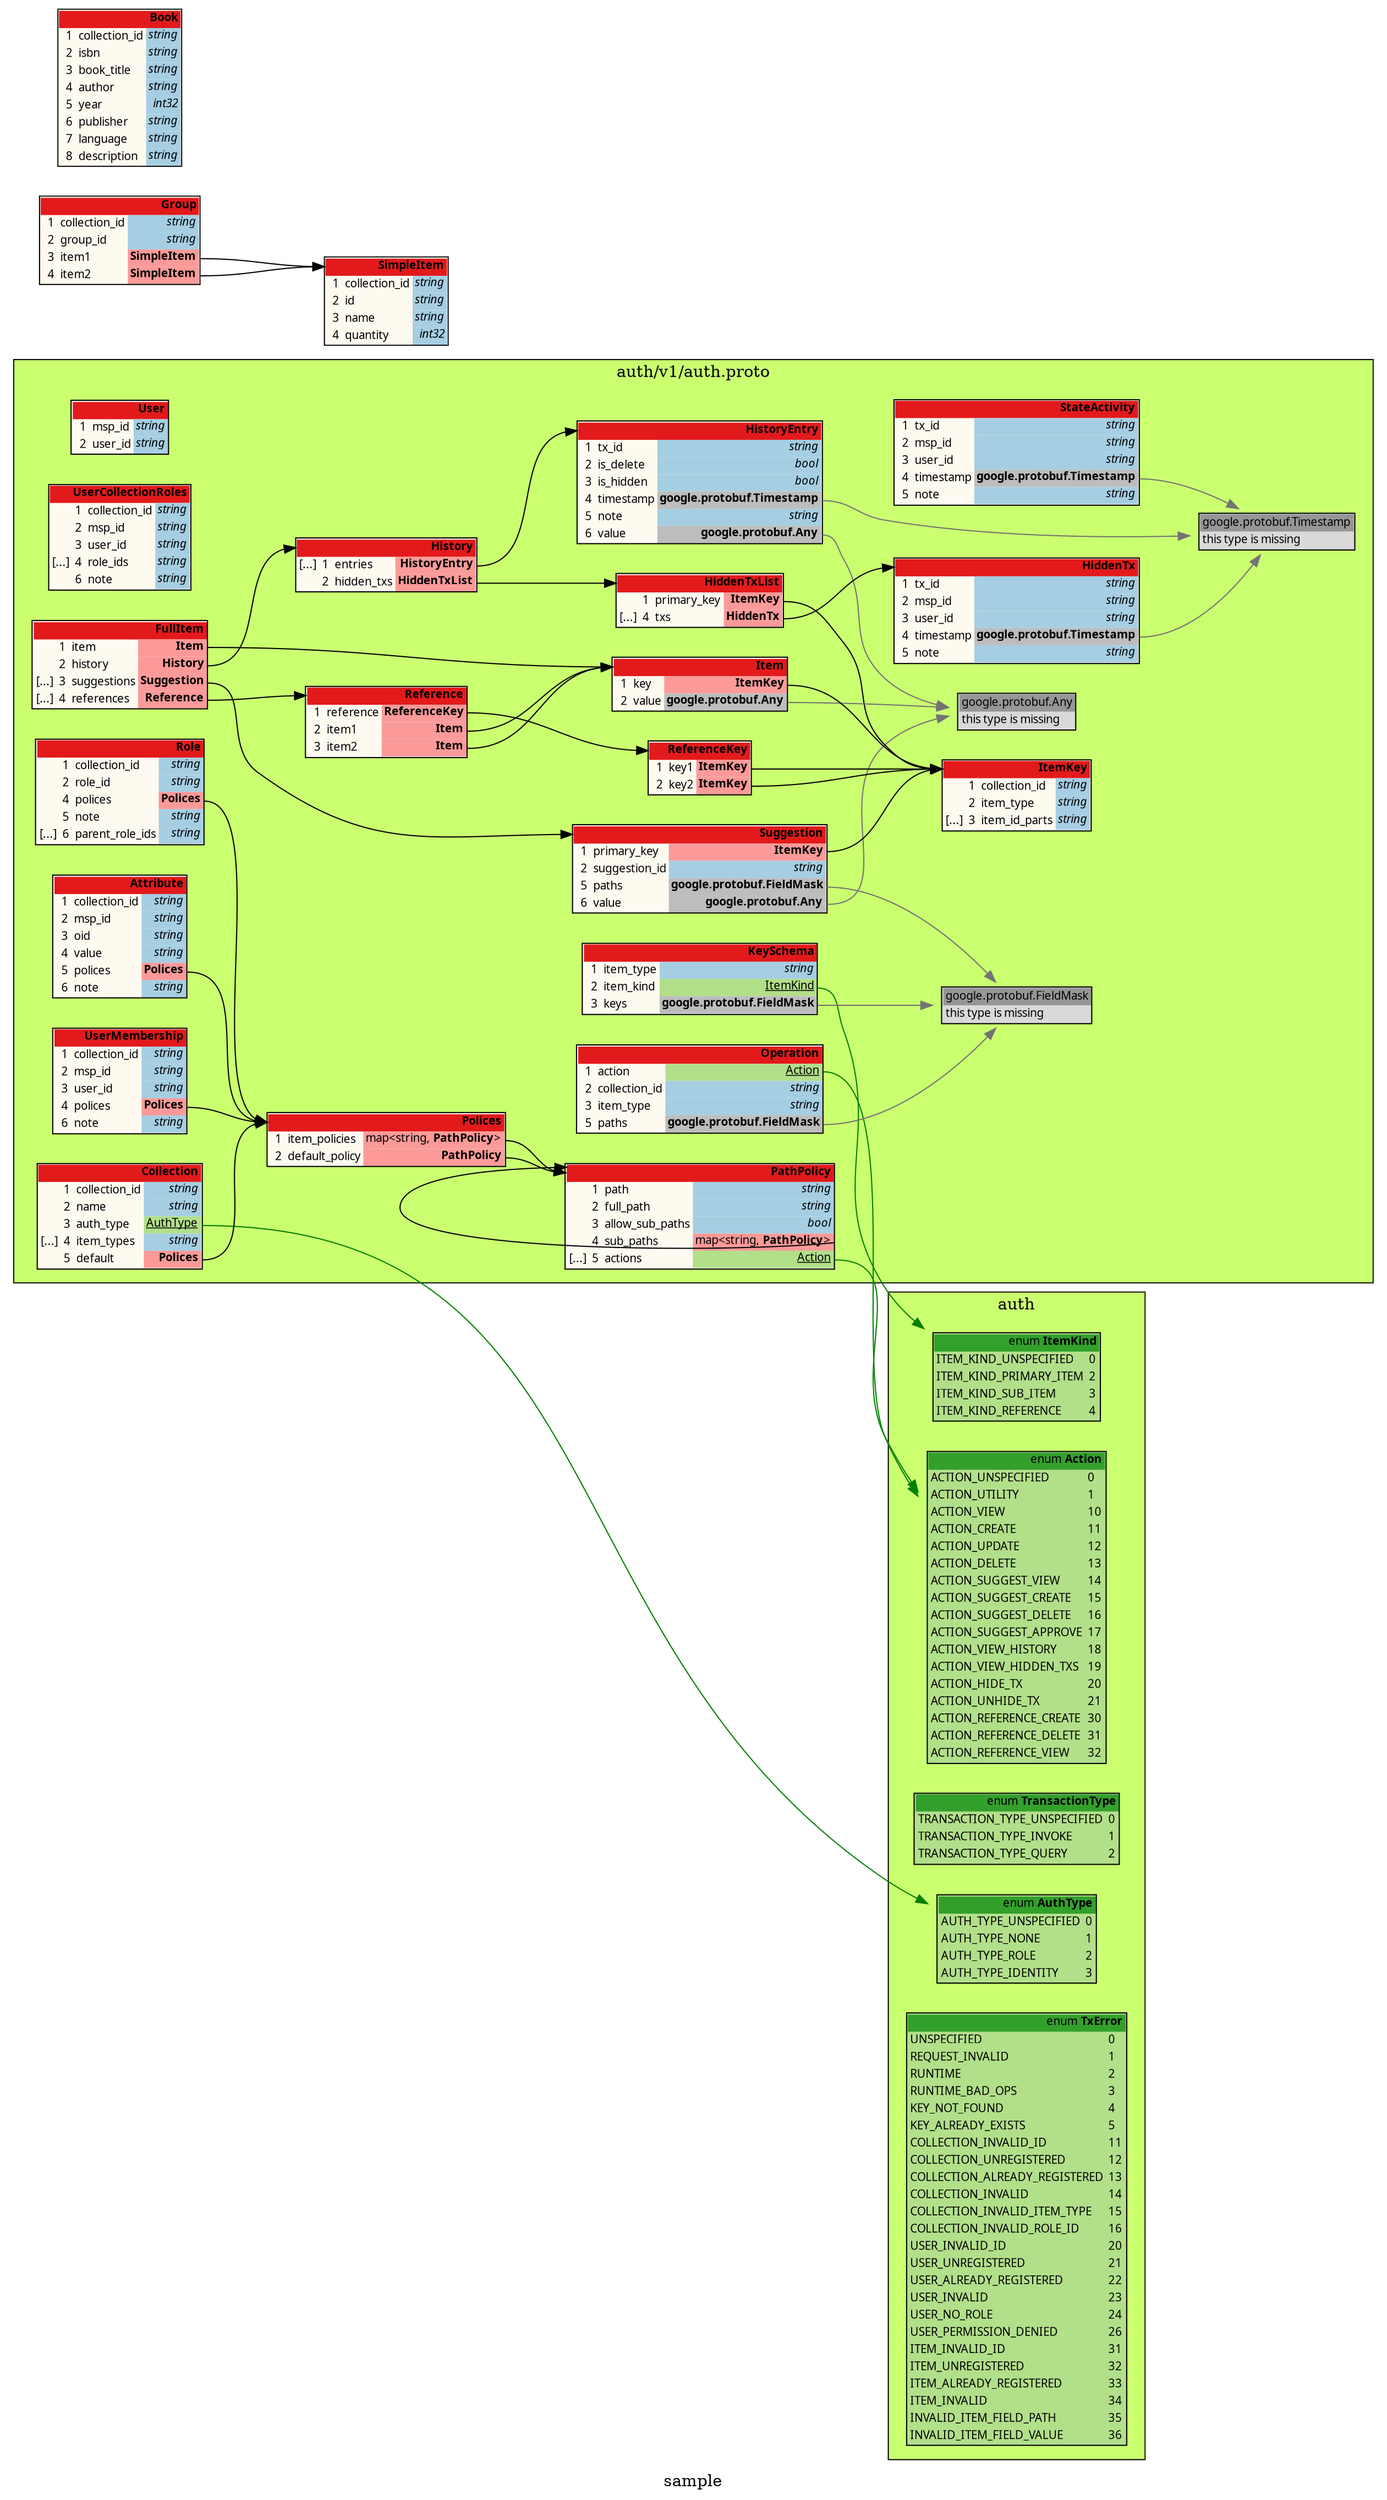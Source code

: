 /*
	do not edit:
	auto-generated by github.com/seamia/protodot
*/
digraph protodot {

	/* package:   sample */
	/* source:    .\proto\sample\v0\items.proto */
	/* selection:  */

	rankdir=LR;
	label="sample";
	tooltip="sample";
	bgcolor="transparent"

	node [
		shape=plaintext
		fontsize=10
		fontname="Ubuntu"
	];


	/* ------ nodes ------ */
	subgraph cluster_66a36e77fd00 {
		label = "auth"
		tooltip = "auth"
		style = filled;
		fillcolor = "#caff70";

		Node_Ja_101	[shape=plaintext tooltip="AuthType" label=<<TABLE BORDER="1" CELLBORDER="0" CELLSPACING="0" BGCOLOR="#b2df8a"><TR><TD COLSPAN="2" PORT="header" BGCOLOR="#33a02c" ALIGN="right">enum <b>AuthType</b></TD></TR><TR><TD BGCOLOR="#b2df8a" ALIGN="left">AUTH_TYPE_UNSPECIFIED</TD><TD BGCOLOR="#b2df8a" ALIGN="left">0</TD></TR><TR><TD BGCOLOR="#b2df8a" ALIGN="left">AUTH_TYPE_NONE</TD><TD BGCOLOR="#b2df8a" ALIGN="left">1</TD></TR><TR><TD BGCOLOR="#b2df8a" ALIGN="left">AUTH_TYPE_ROLE</TD><TD BGCOLOR="#b2df8a" ALIGN="left">2</TD></TR><TR><TD BGCOLOR="#b2df8a" ALIGN="left">AUTH_TYPE_IDENTITY</TD><TD BGCOLOR="#b2df8a" ALIGN="left">3</TD></TR></TABLE>>];
		Node_Ja_102	[shape=plaintext tooltip="ItemKind" label=<<TABLE BORDER="1" CELLBORDER="0" CELLSPACING="0" BGCOLOR="#b2df8a"><TR><TD COLSPAN="2" PORT="header" BGCOLOR="#33a02c" ALIGN="right">enum <b>ItemKind</b></TD></TR><TR><TD BGCOLOR="#b2df8a" ALIGN="left">ITEM_KIND_UNSPECIFIED</TD><TD BGCOLOR="#b2df8a" ALIGN="left">0</TD></TR><TR><TD BGCOLOR="#b2df8a" ALIGN="left">ITEM_KIND_PRIMARY_ITEM</TD><TD BGCOLOR="#b2df8a" ALIGN="left">2</TD></TR><TR><TD BGCOLOR="#b2df8a" ALIGN="left">ITEM_KIND_SUB_ITEM</TD><TD BGCOLOR="#b2df8a" ALIGN="left">3</TD></TR><TR><TD BGCOLOR="#b2df8a" ALIGN="left">ITEM_KIND_REFERENCE</TD><TD BGCOLOR="#b2df8a" ALIGN="left">4</TD></TR></TABLE>>];
		Node_Ja_100	[shape=plaintext tooltip="TransactionType" label=<<TABLE BORDER="1" CELLBORDER="0" CELLSPACING="0" BGCOLOR="#b2df8a"><TR><TD COLSPAN="2" PORT="header" BGCOLOR="#33a02c" ALIGN="right">enum <b>TransactionType</b></TD></TR><TR><TD BGCOLOR="#b2df8a" ALIGN="left">TRANSACTION_TYPE_UNSPECIFIED</TD><TD BGCOLOR="#b2df8a" ALIGN="left">0</TD></TR><TR><TD BGCOLOR="#b2df8a" ALIGN="left">TRANSACTION_TYPE_INVOKE</TD><TD BGCOLOR="#b2df8a" ALIGN="left">1</TD></TR><TR><TD BGCOLOR="#b2df8a" ALIGN="left">TRANSACTION_TYPE_QUERY</TD><TD BGCOLOR="#b2df8a" ALIGN="left">2</TD></TR></TABLE>>];
		Node_Ja_103	[shape=plaintext tooltip="Action" label=<<TABLE BORDER="1" CELLBORDER="0" CELLSPACING="0" BGCOLOR="#b2df8a"><TR><TD COLSPAN="2" PORT="header" BGCOLOR="#33a02c" ALIGN="right">enum <b>Action</b></TD></TR><TR><TD BGCOLOR="#b2df8a" ALIGN="left">ACTION_UNSPECIFIED</TD><TD BGCOLOR="#b2df8a" ALIGN="left">0</TD></TR><TR><TD BGCOLOR="#b2df8a" ALIGN="left">ACTION_UTILITY</TD><TD BGCOLOR="#b2df8a" ALIGN="left">1</TD></TR><TR><TD BGCOLOR="#b2df8a" ALIGN="left">ACTION_VIEW</TD><TD BGCOLOR="#b2df8a" ALIGN="left">10</TD></TR><TR><TD BGCOLOR="#b2df8a" ALIGN="left">ACTION_CREATE</TD><TD BGCOLOR="#b2df8a" ALIGN="left">11</TD></TR><TR><TD BGCOLOR="#b2df8a" ALIGN="left">ACTION_UPDATE</TD><TD BGCOLOR="#b2df8a" ALIGN="left">12</TD></TR><TR><TD BGCOLOR="#b2df8a" ALIGN="left">ACTION_DELETE</TD><TD BGCOLOR="#b2df8a" ALIGN="left">13</TD></TR><TR><TD BGCOLOR="#b2df8a" ALIGN="left">ACTION_SUGGEST_VIEW</TD><TD BGCOLOR="#b2df8a" ALIGN="left">14</TD></TR><TR><TD BGCOLOR="#b2df8a" ALIGN="left">ACTION_SUGGEST_CREATE</TD><TD BGCOLOR="#b2df8a" ALIGN="left">15</TD></TR><TR><TD BGCOLOR="#b2df8a" ALIGN="left">ACTION_SUGGEST_DELETE</TD><TD BGCOLOR="#b2df8a" ALIGN="left">16</TD></TR><TR><TD BGCOLOR="#b2df8a" ALIGN="left">ACTION_SUGGEST_APPROVE</TD><TD BGCOLOR="#b2df8a" ALIGN="left">17</TD></TR><TR><TD BGCOLOR="#b2df8a" ALIGN="left">ACTION_VIEW_HISTORY</TD><TD BGCOLOR="#b2df8a" ALIGN="left">18</TD></TR><TR><TD BGCOLOR="#b2df8a" ALIGN="left">ACTION_VIEW_HIDDEN_TXS</TD><TD BGCOLOR="#b2df8a" ALIGN="left">19</TD></TR><TR><TD BGCOLOR="#b2df8a" ALIGN="left">ACTION_HIDE_TX</TD><TD BGCOLOR="#b2df8a" ALIGN="left">20</TD></TR><TR><TD BGCOLOR="#b2df8a" ALIGN="left">ACTION_UNHIDE_TX</TD><TD BGCOLOR="#b2df8a" ALIGN="left">21</TD></TR><TR><TD BGCOLOR="#b2df8a" ALIGN="left">ACTION_REFERENCE_CREATE</TD><TD BGCOLOR="#b2df8a" ALIGN="left">30</TD></TR><TR><TD BGCOLOR="#b2df8a" ALIGN="left">ACTION_REFERENCE_DELETE</TD><TD BGCOLOR="#b2df8a" ALIGN="left">31</TD></TR><TR><TD BGCOLOR="#b2df8a" ALIGN="left">ACTION_REFERENCE_VIEW</TD><TD BGCOLOR="#b2df8a" ALIGN="left">32</TD></TR></TABLE>>];
		Node_Ja_104	[shape=plaintext tooltip="TxError" label=<<TABLE BORDER="1" CELLBORDER="0" CELLSPACING="0" BGCOLOR="#b2df8a"><TR><TD COLSPAN="2" PORT="header" BGCOLOR="#33a02c" ALIGN="right">enum <b>TxError</b></TD></TR><TR><TD BGCOLOR="#b2df8a" ALIGN="left">UNSPECIFIED</TD><TD BGCOLOR="#b2df8a" ALIGN="left">0</TD></TR><TR><TD BGCOLOR="#b2df8a" ALIGN="left">REQUEST_INVALID</TD><TD BGCOLOR="#b2df8a" ALIGN="left">1</TD></TR><TR><TD BGCOLOR="#b2df8a" ALIGN="left">RUNTIME</TD><TD BGCOLOR="#b2df8a" ALIGN="left">2</TD></TR><TR><TD BGCOLOR="#b2df8a" ALIGN="left">RUNTIME_BAD_OPS</TD><TD BGCOLOR="#b2df8a" ALIGN="left">3</TD></TR><TR><TD BGCOLOR="#b2df8a" ALIGN="left">KEY_NOT_FOUND</TD><TD BGCOLOR="#b2df8a" ALIGN="left">4</TD></TR><TR><TD BGCOLOR="#b2df8a" ALIGN="left">KEY_ALREADY_EXISTS</TD><TD BGCOLOR="#b2df8a" ALIGN="left">5</TD></TR><TR><TD BGCOLOR="#b2df8a" ALIGN="left">COLLECTION_INVALID_ID</TD><TD BGCOLOR="#b2df8a" ALIGN="left">11</TD></TR><TR><TD BGCOLOR="#b2df8a" ALIGN="left">COLLECTION_UNREGISTERED</TD><TD BGCOLOR="#b2df8a" ALIGN="left">12</TD></TR><TR><TD BGCOLOR="#b2df8a" ALIGN="left">COLLECTION_ALREADY_REGISTERED</TD><TD BGCOLOR="#b2df8a" ALIGN="left">13</TD></TR><TR><TD BGCOLOR="#b2df8a" ALIGN="left">COLLECTION_INVALID</TD><TD BGCOLOR="#b2df8a" ALIGN="left">14</TD></TR><TR><TD BGCOLOR="#b2df8a" ALIGN="left">COLLECTION_INVALID_ITEM_TYPE</TD><TD BGCOLOR="#b2df8a" ALIGN="left">15</TD></TR><TR><TD BGCOLOR="#b2df8a" ALIGN="left">COLLECTION_INVALID_ROLE_ID</TD><TD BGCOLOR="#b2df8a" ALIGN="left">16</TD></TR><TR><TD BGCOLOR="#b2df8a" ALIGN="left">USER_INVALID_ID</TD><TD BGCOLOR="#b2df8a" ALIGN="left">20</TD></TR><TR><TD BGCOLOR="#b2df8a" ALIGN="left">USER_UNREGISTERED</TD><TD BGCOLOR="#b2df8a" ALIGN="left">21</TD></TR><TR><TD BGCOLOR="#b2df8a" ALIGN="left">USER_ALREADY_REGISTERED</TD><TD BGCOLOR="#b2df8a" ALIGN="left">22</TD></TR><TR><TD BGCOLOR="#b2df8a" ALIGN="left">USER_INVALID</TD><TD BGCOLOR="#b2df8a" ALIGN="left">23</TD></TR><TR><TD BGCOLOR="#b2df8a" ALIGN="left">USER_NO_ROLE</TD><TD BGCOLOR="#b2df8a" ALIGN="left">24</TD></TR><TR><TD BGCOLOR="#b2df8a" ALIGN="left">USER_PERMISSION_DENIED</TD><TD BGCOLOR="#b2df8a" ALIGN="left">26</TD></TR><TR><TD BGCOLOR="#b2df8a" ALIGN="left">ITEM_INVALID_ID</TD><TD BGCOLOR="#b2df8a" ALIGN="left">31</TD></TR><TR><TD BGCOLOR="#b2df8a" ALIGN="left">ITEM_UNREGISTERED</TD><TD BGCOLOR="#b2df8a" ALIGN="left">32</TD></TR><TR><TD BGCOLOR="#b2df8a" ALIGN="left">ITEM_ALREADY_REGISTERED</TD><TD BGCOLOR="#b2df8a" ALIGN="left">33</TD></TR><TR><TD BGCOLOR="#b2df8a" ALIGN="left">ITEM_INVALID</TD><TD BGCOLOR="#b2df8a" ALIGN="left">34</TD></TR><TR><TD BGCOLOR="#b2df8a" ALIGN="left">INVALID_ITEM_FIELD_PATH</TD><TD BGCOLOR="#b2df8a" ALIGN="left">35</TD></TR><TR><TD BGCOLOR="#b2df8a" ALIGN="left">INVALID_ITEM_FIELD_VALUE</TD><TD BGCOLOR="#b2df8a" ALIGN="left">36</TD></TR></TABLE>>];
	}

	subgraph cluster_029f8b1f7151 {
		label = "auth/v1/auth.proto"
		tooltip = "auth/v1/auth.proto"
		style = filled;
		fillcolor = "#caff70";

		Node_Ja_106	[shape=plaintext tooltip="auth.KeySchema" label=<<TABLE BORDER="1" CELLBORDER="0" CELLSPACING="0" BGCOLOR="#fffaf0"><TR><TD COLSPAN="4" PORT="header" BGCOLOR="#e31a1c" ALIGN="right"><b>KeySchema</b></TD></TR><TR><TD ALIGN="right"></TD><TD ALIGN="right">1</TD><TD ALIGN="left">item_type</TD><TD BGCOLOR="#a6cee3" PORT="poitem_type" ALIGN="right" TITLE="string"><i>string</i></TD></TR><TR><TD ALIGN="right"></TD><TD ALIGN="right">2</TD><TD ALIGN="left">item_kind</TD><TD BGCOLOR="#b2df8a" PORT="poitem_kind" ALIGN="right"><u>ItemKind</u></TD></TR><TR><TD ALIGN="right"></TD><TD ALIGN="right">3</TD><TD ALIGN="left">keys</TD><TD BGCOLOR="#bdbdbd" PORT="pokeys" ALIGN="right"><b>google.protobuf.FieldMask</b></TD></TR></TABLE>>];
		Node_Ja_107	[shape=plaintext tooltip="auth.StateActivity" label=<<TABLE BORDER="1" CELLBORDER="0" CELLSPACING="0" BGCOLOR="#fffaf0"><TR><TD COLSPAN="4" PORT="header" BGCOLOR="#e31a1c" ALIGN="right"><b>StateActivity</b></TD></TR><TR><TD ALIGN="right"></TD><TD ALIGN="right">1</TD><TD ALIGN="left">tx_id</TD><TD BGCOLOR="#a6cee3" PORT="potx_id" ALIGN="right" TITLE="string"><i>string</i></TD></TR><TR><TD ALIGN="right"></TD><TD ALIGN="right">2</TD><TD ALIGN="left">msp_id</TD><TD BGCOLOR="#a6cee3" PORT="pomsp_id" ALIGN="right" TITLE="string"><i>string</i></TD></TR><TR><TD ALIGN="right"></TD><TD ALIGN="right">3</TD><TD ALIGN="left">user_id</TD><TD BGCOLOR="#a6cee3" PORT="pouser_id" ALIGN="right" TITLE="string"><i>string</i></TD></TR><TR><TD ALIGN="right"></TD><TD ALIGN="right">4</TD><TD ALIGN="left">timestamp</TD><TD BGCOLOR="#bdbdbd" PORT="potimestamp" ALIGN="right"><b>google.protobuf.Timestamp</b></TD></TR><TR><TD ALIGN="right"></TD><TD ALIGN="right">5</TD><TD ALIGN="left">note</TD><TD BGCOLOR="#a6cee3" PORT="ponote" ALIGN="right" TITLE="string"><i>string</i></TD></TR></TABLE>>];
		Node_Ja_115	[shape=plaintext tooltip="auth.HistoryEntry" label=<<TABLE BORDER="1" CELLBORDER="0" CELLSPACING="0" BGCOLOR="#fffaf0"><TR><TD COLSPAN="4" PORT="header" BGCOLOR="#e31a1c" ALIGN="right"><b>HistoryEntry</b></TD></TR><TR><TD ALIGN="right"></TD><TD ALIGN="right">1</TD><TD ALIGN="left">tx_id</TD><TD BGCOLOR="#a6cee3" PORT="potx_id" ALIGN="right" TITLE="string"><i>string</i></TD></TR><TR><TD ALIGN="right"></TD><TD ALIGN="right">2</TD><TD ALIGN="left">is_delete</TD><TD BGCOLOR="#a6cee3" PORT="pois_delete" ALIGN="right" TITLE="bool"><i>bool</i></TD></TR><TR><TD ALIGN="right"></TD><TD ALIGN="right">3</TD><TD ALIGN="left">is_hidden</TD><TD BGCOLOR="#a6cee3" PORT="pois_hidden" ALIGN="right" TITLE="bool"><i>bool</i></TD></TR><TR><TD ALIGN="right"></TD><TD ALIGN="right">4</TD><TD ALIGN="left">timestamp</TD><TD BGCOLOR="#bdbdbd" PORT="potimestamp" ALIGN="right"><b>google.protobuf.Timestamp</b></TD></TR><TR><TD ALIGN="right"></TD><TD ALIGN="right">5</TD><TD ALIGN="left">note</TD><TD BGCOLOR="#a6cee3" PORT="ponote" ALIGN="right" TITLE="string"><i>string</i></TD></TR><TR><TD ALIGN="right"></TD><TD ALIGN="right">6</TD><TD ALIGN="left">value</TD><TD BGCOLOR="#bdbdbd" PORT="povalue" ALIGN="right"><b>google.protobuf.Any</b></TD></TR></TABLE>>];
		Node_Ja_117	[shape=plaintext tooltip="auth.Suggestion" label=<<TABLE BORDER="1" CELLBORDER="0" CELLSPACING="0" BGCOLOR="#fffaf0"><TR><TD COLSPAN="4" PORT="header" BGCOLOR="#e31a1c" ALIGN="right"><b>Suggestion</b></TD></TR><TR><TD ALIGN="right"></TD><TD ALIGN="right">1</TD><TD ALIGN="left">primary_key</TD><TD BGCOLOR="#fb9a99" PORT="poprimary_key" ALIGN="right"><b>ItemKey</b></TD></TR><TR><TD ALIGN="right"></TD><TD ALIGN="right">2</TD><TD ALIGN="left">suggestion_id</TD><TD BGCOLOR="#a6cee3" PORT="posuggestion_id" ALIGN="right" TITLE="string"><i>string</i></TD></TR><TR><TD ALIGN="right"></TD><TD ALIGN="right">5</TD><TD ALIGN="left">paths</TD><TD BGCOLOR="#bdbdbd" PORT="popaths" ALIGN="right"><b>google.protobuf.FieldMask</b></TD></TR><TR><TD ALIGN="right"></TD><TD ALIGN="right">6</TD><TD ALIGN="left">value</TD><TD BGCOLOR="#bdbdbd" PORT="povalue" ALIGN="right"><b>google.protobuf.Any</b></TD></TR></TABLE>>];
		Node_Ja_128	[shape=plaintext tooltip="google.protobuf.Any" label=<<TABLE BORDER="1" CELLBORDER="0" CELLSPACING="0" BGCOLOR="#d9d9d9"><TR><TD PORT="header" BGCOLOR="#969696" ALIGN="right">google.protobuf.Any</TD></TR><TR><TD BGCOLOR="#d9d9d9" ALIGN="left">this type is missing</TD></TR></TABLE>>];

		Node_Ja_105	[shape=plaintext tooltip="auth.User" label=<<TABLE BORDER="1" CELLBORDER="0" CELLSPACING="0" BGCOLOR="#fffaf0"><TR><TD COLSPAN="4" PORT="header" BGCOLOR="#e31a1c" ALIGN="right"><b>User</b></TD></TR><TR><TD ALIGN="right"></TD><TD ALIGN="right">1</TD><TD ALIGN="left">msp_id</TD><TD BGCOLOR="#a6cee3" PORT="pomsp_id" ALIGN="right" TITLE="string"><i>string</i></TD></TR><TR><TD ALIGN="right"></TD><TD ALIGN="right">2</TD><TD ALIGN="left">user_id</TD><TD BGCOLOR="#a6cee3" PORT="pouser_id" ALIGN="right" TITLE="string"><i>string</i></TD></TR></TABLE>>];
		Node_Ja_108	[shape=plaintext tooltip="auth.Operation" label=<<TABLE BORDER="1" CELLBORDER="0" CELLSPACING="0" BGCOLOR="#fffaf0"><TR><TD COLSPAN="4" PORT="header" BGCOLOR="#e31a1c" ALIGN="right"><b>Operation</b></TD></TR><TR><TD ALIGN="right"></TD><TD ALIGN="right">1</TD><TD ALIGN="left">action</TD><TD BGCOLOR="#b2df8a" PORT="poaction" ALIGN="right"><u>Action</u></TD></TR><TR><TD ALIGN="right"></TD><TD ALIGN="right">2</TD><TD ALIGN="left">collection_id</TD><TD BGCOLOR="#a6cee3" PORT="pocollection_id" ALIGN="right" TITLE="string"><i>string</i></TD></TR><TR><TD ALIGN="right"></TD><TD ALIGN="right">3</TD><TD ALIGN="left">item_type</TD><TD BGCOLOR="#a6cee3" PORT="poitem_type" ALIGN="right" TITLE="string"><i>string</i></TD></TR><TR><TD ALIGN="right"></TD><TD ALIGN="right">5</TD><TD ALIGN="left">paths</TD><TD BGCOLOR="#bdbdbd" PORT="popaths" ALIGN="right"><b>google.protobuf.FieldMask</b></TD></TR></TABLE>>];
		Node_Ja_116	[shape=plaintext tooltip="auth.History" label=<<TABLE BORDER="1" CELLBORDER="0" CELLSPACING="0" BGCOLOR="#fffaf0"><TR><TD COLSPAN="4" PORT="header" BGCOLOR="#e31a1c" ALIGN="right"><b>History</b></TD></TR><TR><TD ALIGN="right">[...]</TD><TD ALIGN="right">1</TD><TD ALIGN="left">entries</TD><TD BGCOLOR="#fb9a99" PORT="poentries" ALIGN="right"><b>HistoryEntry</b></TD></TR><TR><TD ALIGN="right"></TD><TD ALIGN="right">2</TD><TD ALIGN="left">hidden_txs</TD><TD BGCOLOR="#fb9a99" PORT="pohidden_txs" ALIGN="right"><b>HiddenTxList</b></TD></TR></TABLE>>];
		Node_Ja_118	[shape=plaintext tooltip="auth.HiddenTx" label=<<TABLE BORDER="1" CELLBORDER="0" CELLSPACING="0" BGCOLOR="#fffaf0"><TR><TD COLSPAN="4" PORT="header" BGCOLOR="#e31a1c" ALIGN="right"><b>HiddenTx</b></TD></TR><TR><TD ALIGN="right"></TD><TD ALIGN="right">1</TD><TD ALIGN="left">tx_id</TD><TD BGCOLOR="#a6cee3" PORT="potx_id" ALIGN="right" TITLE="string"><i>string</i></TD></TR><TR><TD ALIGN="right"></TD><TD ALIGN="right">2</TD><TD ALIGN="left">msp_id</TD><TD BGCOLOR="#a6cee3" PORT="pomsp_id" ALIGN="right" TITLE="string"><i>string</i></TD></TR><TR><TD ALIGN="right"></TD><TD ALIGN="right">3</TD><TD ALIGN="left">user_id</TD><TD BGCOLOR="#a6cee3" PORT="pouser_id" ALIGN="right" TITLE="string"><i>string</i></TD></TR><TR><TD ALIGN="right"></TD><TD ALIGN="right">4</TD><TD ALIGN="left">timestamp</TD><TD BGCOLOR="#bdbdbd" PORT="potimestamp" ALIGN="right"><b>google.protobuf.Timestamp</b></TD></TR><TR><TD ALIGN="right"></TD><TD ALIGN="right">5</TD><TD ALIGN="left">note</TD><TD BGCOLOR="#a6cee3" PORT="ponote" ALIGN="right" TITLE="string"><i>string</i></TD></TR></TABLE>>];
		Node_Ja_125	[shape=plaintext tooltip="auth.UserCollectionRoles" label=<<TABLE BORDER="1" CELLBORDER="0" CELLSPACING="0" BGCOLOR="#fffaf0"><TR><TD COLSPAN="4" PORT="header" BGCOLOR="#e31a1c" ALIGN="right"><b>UserCollectionRoles</b></TD></TR><TR><TD ALIGN="right"></TD><TD ALIGN="right">1</TD><TD ALIGN="left">collection_id</TD><TD BGCOLOR="#a6cee3" PORT="pocollection_id" ALIGN="right" TITLE="string"><i>string</i></TD></TR><TR><TD ALIGN="right"></TD><TD ALIGN="right">2</TD><TD ALIGN="left">msp_id</TD><TD BGCOLOR="#a6cee3" PORT="pomsp_id" ALIGN="right" TITLE="string"><i>string</i></TD></TR><TR><TD ALIGN="right"></TD><TD ALIGN="right">3</TD><TD ALIGN="left">user_id</TD><TD BGCOLOR="#a6cee3" PORT="pouser_id" ALIGN="right" TITLE="string"><i>string</i></TD></TR><TR><TD ALIGN="right">[...]</TD><TD ALIGN="right">4</TD><TD ALIGN="left">role_ids</TD><TD BGCOLOR="#a6cee3" PORT="porole_ids" ALIGN="right" TITLE="string"><i>string</i></TD></TR><TR><TD ALIGN="right"></TD><TD ALIGN="right">6</TD><TD ALIGN="left">note</TD><TD BGCOLOR="#a6cee3" PORT="ponote" ALIGN="right" TITLE="string"><i>string</i></TD></TR></TABLE>>];
		Node_Ja_111	[shape=plaintext tooltip="auth.ItemKey" label=<<TABLE BORDER="1" CELLBORDER="0" CELLSPACING="0" BGCOLOR="#fffaf0"><TR><TD COLSPAN="4" PORT="header" BGCOLOR="#e31a1c" ALIGN="right"><b>ItemKey</b></TD></TR><TR><TD ALIGN="right"></TD><TD ALIGN="right">1</TD><TD ALIGN="left">collection_id</TD><TD BGCOLOR="#a6cee3" PORT="pocollection_id" ALIGN="right" TITLE="string"><i>string</i></TD></TR><TR><TD ALIGN="right"></TD><TD ALIGN="right">2</TD><TD ALIGN="left">item_type</TD><TD BGCOLOR="#a6cee3" PORT="poitem_type" ALIGN="right" TITLE="string"><i>string</i></TD></TR><TR><TD ALIGN="right">[...]</TD><TD ALIGN="right">3</TD><TD ALIGN="left">item_id_parts</TD><TD BGCOLOR="#a6cee3" PORT="poitem_id_parts" ALIGN="right" TITLE="string"><i>string</i></TD></TR></TABLE>>];
		Node_Ja_114	[shape=plaintext tooltip="auth.FullItem" label=<<TABLE BORDER="1" CELLBORDER="0" CELLSPACING="0" BGCOLOR="#fffaf0"><TR><TD COLSPAN="4" PORT="header" BGCOLOR="#e31a1c" ALIGN="right"><b>FullItem</b></TD></TR><TR><TD ALIGN="right"></TD><TD ALIGN="right">1</TD><TD ALIGN="left">item</TD><TD BGCOLOR="#fb9a99" PORT="poitem" ALIGN="right"><b>Item</b></TD></TR><TR><TD ALIGN="right"></TD><TD ALIGN="right">2</TD><TD ALIGN="left">history</TD><TD BGCOLOR="#fb9a99" PORT="pohistory" ALIGN="right"><b>History</b></TD></TR><TR><TD ALIGN="right">[...]</TD><TD ALIGN="right">3</TD><TD ALIGN="left">suggestions</TD><TD BGCOLOR="#fb9a99" PORT="posuggestions" ALIGN="right"><b>Suggestion</b></TD></TR><TR><TD ALIGN="right">[...]</TD><TD ALIGN="right">4</TD><TD ALIGN="left">references</TD><TD BGCOLOR="#fb9a99" PORT="poreferences" ALIGN="right"><b>Reference</b></TD></TR></TABLE>>];
		Node_Ja_127	[shape=plaintext tooltip="google.protobuf.Timestamp" label=<<TABLE BORDER="1" CELLBORDER="0" CELLSPACING="0" BGCOLOR="#d9d9d9"><TR><TD PORT="header" BGCOLOR="#969696" ALIGN="right">google.protobuf.Timestamp</TD></TR><TR><TD BGCOLOR="#d9d9d9" ALIGN="left">this type is missing</TD></TR></TABLE>>];

		Node_Ja_126	[shape=plaintext tooltip="google.protobuf.FieldMask" label=<<TABLE BORDER="1" CELLBORDER="0" CELLSPACING="0" BGCOLOR="#d9d9d9"><TR><TD PORT="header" BGCOLOR="#969696" ALIGN="right">google.protobuf.FieldMask</TD></TR><TR><TD BGCOLOR="#d9d9d9" ALIGN="left">this type is missing</TD></TR></TABLE>>];

		Node_Ja_112	[shape=plaintext tooltip="auth.ReferenceKey" label=<<TABLE BORDER="1" CELLBORDER="0" CELLSPACING="0" BGCOLOR="#fffaf0"><TR><TD COLSPAN="4" PORT="header" BGCOLOR="#e31a1c" ALIGN="right"><b>ReferenceKey</b></TD></TR><TR><TD ALIGN="right"></TD><TD ALIGN="right">1</TD><TD ALIGN="left">key1</TD><TD BGCOLOR="#fb9a99" PORT="pokey1" ALIGN="right"><b>ItemKey</b></TD></TR><TR><TD ALIGN="right"></TD><TD ALIGN="right">2</TD><TD ALIGN="left">key2</TD><TD BGCOLOR="#fb9a99" PORT="pokey2" ALIGN="right"><b>ItemKey</b></TD></TR></TABLE>>];
		Node_Ja_119	[shape=plaintext tooltip="auth.HiddenTxList" label=<<TABLE BORDER="1" CELLBORDER="0" CELLSPACING="0" BGCOLOR="#fffaf0"><TR><TD COLSPAN="4" PORT="header" BGCOLOR="#e31a1c" ALIGN="right"><b>HiddenTxList</b></TD></TR><TR><TD ALIGN="right"></TD><TD ALIGN="right">1</TD><TD ALIGN="left">primary_key</TD><TD BGCOLOR="#fb9a99" PORT="poprimary_key" ALIGN="right"><b>ItemKey</b></TD></TR><TR><TD ALIGN="right">[...]</TD><TD ALIGN="right">4</TD><TD ALIGN="left">txs</TD><TD BGCOLOR="#fb9a99" PORT="potxs" ALIGN="right"><b>HiddenTx</b></TD></TR></TABLE>>];
		Node_Ja_122	[shape=plaintext tooltip="auth.Role" label=<<TABLE BORDER="1" CELLBORDER="0" CELLSPACING="0" BGCOLOR="#fffaf0"><TR><TD COLSPAN="4" PORT="header" BGCOLOR="#e31a1c" ALIGN="right"><b>Role</b></TD></TR><TR><TD ALIGN="right"></TD><TD ALIGN="right">1</TD><TD ALIGN="left">collection_id</TD><TD BGCOLOR="#a6cee3" PORT="pocollection_id" ALIGN="right" TITLE="string"><i>string</i></TD></TR><TR><TD ALIGN="right"></TD><TD ALIGN="right">2</TD><TD ALIGN="left">role_id</TD><TD BGCOLOR="#a6cee3" PORT="porole_id" ALIGN="right" TITLE="string"><i>string</i></TD></TR><TR><TD ALIGN="right"></TD><TD ALIGN="right">4</TD><TD ALIGN="left">polices</TD><TD BGCOLOR="#fb9a99" PORT="popolices" ALIGN="right"><b>Polices</b></TD></TR><TR><TD ALIGN="right"></TD><TD ALIGN="right">5</TD><TD ALIGN="left">note</TD><TD BGCOLOR="#a6cee3" PORT="ponote" ALIGN="right" TITLE="string"><i>string</i></TD></TR><TR><TD ALIGN="right">[...]</TD><TD ALIGN="right">6</TD><TD ALIGN="left">parent_role_ids</TD><TD BGCOLOR="#a6cee3" PORT="poparent_role_ids" ALIGN="right" TITLE="string"><i>string</i></TD></TR></TABLE>>];
		Node_Ja_123	[shape=plaintext tooltip="auth.Attribute" label=<<TABLE BORDER="1" CELLBORDER="0" CELLSPACING="0" BGCOLOR="#fffaf0"><TR><TD COLSPAN="4" PORT="header" BGCOLOR="#e31a1c" ALIGN="right"><b>Attribute</b></TD></TR><TR><TD ALIGN="right"></TD><TD ALIGN="right">1</TD><TD ALIGN="left">collection_id</TD><TD BGCOLOR="#a6cee3" PORT="pocollection_id" ALIGN="right" TITLE="string"><i>string</i></TD></TR><TR><TD ALIGN="right"></TD><TD ALIGN="right">2</TD><TD ALIGN="left">msp_id</TD><TD BGCOLOR="#a6cee3" PORT="pomsp_id" ALIGN="right" TITLE="string"><i>string</i></TD></TR><TR><TD ALIGN="right"></TD><TD ALIGN="right">3</TD><TD ALIGN="left">oid</TD><TD BGCOLOR="#a6cee3" PORT="pooid" ALIGN="right" TITLE="string"><i>string</i></TD></TR><TR><TD ALIGN="right"></TD><TD ALIGN="right">4</TD><TD ALIGN="left">value</TD><TD BGCOLOR="#a6cee3" PORT="povalue" ALIGN="right" TITLE="string"><i>string</i></TD></TR><TR><TD ALIGN="right"></TD><TD ALIGN="right">5</TD><TD ALIGN="left">polices</TD><TD BGCOLOR="#fb9a99" PORT="popolices" ALIGN="right"><b>Polices</b></TD></TR><TR><TD ALIGN="right"></TD><TD ALIGN="right">6</TD><TD ALIGN="left">note</TD><TD BGCOLOR="#a6cee3" PORT="ponote" ALIGN="right" TITLE="string"><i>string</i></TD></TR></TABLE>>];
		Node_Ja_124	[shape=plaintext tooltip="auth.UserMembership" label=<<TABLE BORDER="1" CELLBORDER="0" CELLSPACING="0" BGCOLOR="#fffaf0"><TR><TD COLSPAN="4" PORT="header" BGCOLOR="#e31a1c" ALIGN="right"><b>UserMembership</b></TD></TR><TR><TD ALIGN="right"></TD><TD ALIGN="right">1</TD><TD ALIGN="left">collection_id</TD><TD BGCOLOR="#a6cee3" PORT="pocollection_id" ALIGN="right" TITLE="string"><i>string</i></TD></TR><TR><TD ALIGN="right"></TD><TD ALIGN="right">2</TD><TD ALIGN="left">msp_id</TD><TD BGCOLOR="#a6cee3" PORT="pomsp_id" ALIGN="right" TITLE="string"><i>string</i></TD></TR><TR><TD ALIGN="right"></TD><TD ALIGN="right">3</TD><TD ALIGN="left">user_id</TD><TD BGCOLOR="#a6cee3" PORT="pouser_id" ALIGN="right" TITLE="string"><i>string</i></TD></TR><TR><TD ALIGN="right"></TD><TD ALIGN="right">4</TD><TD ALIGN="left">polices</TD><TD BGCOLOR="#fb9a99" PORT="popolices" ALIGN="right"><b>Polices</b></TD></TR><TR><TD ALIGN="right"></TD><TD ALIGN="right">6</TD><TD ALIGN="left">note</TD><TD BGCOLOR="#a6cee3" PORT="ponote" ALIGN="right" TITLE="string"><i>string</i></TD></TR></TABLE>>];
		Node_Ja_109	[shape=plaintext tooltip="auth.PathPolicy" label=<<TABLE BORDER="1" CELLBORDER="0" CELLSPACING="0" BGCOLOR="#fffaf0"><TR><TD COLSPAN="4" PORT="header" BGCOLOR="#e31a1c" ALIGN="right"><b>PathPolicy</b></TD></TR><TR><TD ALIGN="right"></TD><TD ALIGN="right">1</TD><TD ALIGN="left">path</TD><TD BGCOLOR="#a6cee3" PORT="popath" ALIGN="right" TITLE="string"><i>string</i></TD></TR><TR><TD ALIGN="right"></TD><TD ALIGN="right">2</TD><TD ALIGN="left">full_path</TD><TD BGCOLOR="#a6cee3" PORT="pofull_path" ALIGN="right" TITLE="string"><i>string</i></TD></TR><TR><TD ALIGN="right"></TD><TD ALIGN="right">3</TD><TD ALIGN="left">allow_sub_paths</TD><TD BGCOLOR="#a6cee3" PORT="poallow_sub_paths" ALIGN="right" TITLE="bool"><i>bool</i></TD></TR><TR><TD></TD><TD ALIGN="right">4</TD><TD ALIGN="left">sub_paths</TD><TD ALIGN="right" BGCOLOR="#fb9a99" PORT="posub_paths">map&lt;string, <b>PathPolicy</b>&gt;</TD></TR><TR><TD ALIGN="right">[...]</TD><TD ALIGN="right">5</TD><TD ALIGN="left">actions</TD><TD BGCOLOR="#b2df8a" PORT="poactions" ALIGN="right"><u>Action</u></TD></TR></TABLE>>];
		Node_Ja_121	[shape=plaintext tooltip="auth.Collection" label=<<TABLE BORDER="1" CELLBORDER="0" CELLSPACING="0" BGCOLOR="#fffaf0"><TR><TD COLSPAN="4" PORT="header" BGCOLOR="#e31a1c" ALIGN="right"><b>Collection</b></TD></TR><TR><TD ALIGN="right"></TD><TD ALIGN="right">1</TD><TD ALIGN="left">collection_id</TD><TD BGCOLOR="#a6cee3" PORT="pocollection_id" ALIGN="right" TITLE="string"><i>string</i></TD></TR><TR><TD ALIGN="right"></TD><TD ALIGN="right">2</TD><TD ALIGN="left">name</TD><TD BGCOLOR="#a6cee3" PORT="poname" ALIGN="right" TITLE="string"><i>string</i></TD></TR><TR><TD ALIGN="right"></TD><TD ALIGN="right">3</TD><TD ALIGN="left">auth_type</TD><TD BGCOLOR="#b2df8a" PORT="poauth_type" ALIGN="right"><u>AuthType</u></TD></TR><TR><TD ALIGN="right">[...]</TD><TD ALIGN="right">4</TD><TD ALIGN="left">item_types</TD><TD BGCOLOR="#a6cee3" PORT="poitem_types" ALIGN="right" TITLE="string"><i>string</i></TD></TR><TR><TD ALIGN="right"></TD><TD ALIGN="right">5</TD><TD ALIGN="left">default</TD><TD BGCOLOR="#fb9a99" PORT="podefault" ALIGN="right"><b>Polices</b></TD></TR></TABLE>>];
		Node_Ja_110	[shape=plaintext tooltip="auth.Polices" label=<<TABLE BORDER="1" CELLBORDER="0" CELLSPACING="0" BGCOLOR="#fffaf0"><TR><TD COLSPAN="4" PORT="header" BGCOLOR="#e31a1c" ALIGN="right"><b>Polices</b></TD></TR><TR><TD></TD><TD ALIGN="right">1</TD><TD ALIGN="left">item_policies</TD><TD ALIGN="right" BGCOLOR="#fb9a99" PORT="poitem_policies">map&lt;string, <b>PathPolicy</b>&gt;</TD></TR><TR><TD ALIGN="right"></TD><TD ALIGN="right">2</TD><TD ALIGN="left">default_policy</TD><TD BGCOLOR="#fb9a99" PORT="podefault_policy" ALIGN="right"><b>PathPolicy</b></TD></TR></TABLE>>];
		Node_Ja_113	[shape=plaintext tooltip="auth.Item" label=<<TABLE BORDER="1" CELLBORDER="0" CELLSPACING="0" BGCOLOR="#fffaf0"><TR><TD COLSPAN="4" PORT="header" BGCOLOR="#e31a1c" ALIGN="right"><b>Item</b></TD></TR><TR><TD ALIGN="right"></TD><TD ALIGN="right">1</TD><TD ALIGN="left">key</TD><TD BGCOLOR="#fb9a99" PORT="pokey" ALIGN="right"><b>ItemKey</b></TD></TR><TR><TD ALIGN="right"></TD><TD ALIGN="right">2</TD><TD ALIGN="left">value</TD><TD BGCOLOR="#bdbdbd" PORT="povalue" ALIGN="right"><b>google.protobuf.Any</b></TD></TR></TABLE>>];
		Node_Ja_120	[shape=plaintext tooltip="auth.Reference" label=<<TABLE BORDER="1" CELLBORDER="0" CELLSPACING="0" BGCOLOR="#fffaf0"><TR><TD COLSPAN="4" PORT="header" BGCOLOR="#e31a1c" ALIGN="right"><b>Reference</b></TD></TR><TR><TD ALIGN="right"></TD><TD ALIGN="right">1</TD><TD ALIGN="left">reference</TD><TD BGCOLOR="#fb9a99" PORT="poreference" ALIGN="right"><b>ReferenceKey</b></TD></TR><TR><TD ALIGN="right"></TD><TD ALIGN="right">2</TD><TD ALIGN="left">item1</TD><TD BGCOLOR="#fb9a99" PORT="poitem1" ALIGN="right"><b>Item</b></TD></TR><TR><TD ALIGN="right"></TD><TD ALIGN="right">3</TD><TD ALIGN="left">item2</TD><TD BGCOLOR="#fb9a99" PORT="poitem2" ALIGN="right"><b>Item</b></TD></TR></TABLE>>];
	}


	/* ------ leaving the root package unwrapped ------ */
	Node_Ja_130	[shape=plaintext tooltip="sample.Group" label=<<TABLE BORDER="1" CELLBORDER="0" CELLSPACING="0" BGCOLOR="#fffaf0"><TR><TD COLSPAN="4" PORT="header" BGCOLOR="#e31a1c" ALIGN="right"><b>Group</b></TD></TR><TR><TD ALIGN="right"></TD><TD ALIGN="right">1</TD><TD ALIGN="left">collection_id</TD><TD BGCOLOR="#a6cee3" PORT="pocollection_id" ALIGN="right" TITLE="string"><i>string</i></TD></TR><TR><TD ALIGN="right"></TD><TD ALIGN="right">2</TD><TD ALIGN="left">group_id</TD><TD BGCOLOR="#a6cee3" PORT="pogroup_id" ALIGN="right" TITLE="string"><i>string</i></TD></TR><TR><TD ALIGN="right"></TD><TD ALIGN="right">3</TD><TD ALIGN="left">item1</TD><TD BGCOLOR="#fb9a99" PORT="poitem1" ALIGN="right"><b>SimpleItem</b></TD></TR><TR><TD ALIGN="right"></TD><TD ALIGN="right">4</TD><TD ALIGN="left">item2</TD><TD BGCOLOR="#fb9a99" PORT="poitem2" ALIGN="right"><b>SimpleItem</b></TD></TR></TABLE>>];
	Node_Ja_131	[shape=plaintext tooltip="sample.Book" label=<<TABLE BORDER="1" CELLBORDER="0" CELLSPACING="0" BGCOLOR="#fffaf0"><TR><TD COLSPAN="4" PORT="header" BGCOLOR="#e31a1c" ALIGN="right"><b>Book</b></TD></TR><TR><TD ALIGN="right"></TD><TD ALIGN="right">1</TD><TD ALIGN="left">collection_id</TD><TD BGCOLOR="#a6cee3" PORT="pocollection_id" ALIGN="right" TITLE="string"><i>string</i></TD></TR><TR><TD ALIGN="right"></TD><TD ALIGN="right">2</TD><TD ALIGN="left">isbn</TD><TD BGCOLOR="#a6cee3" PORT="poisbn" ALIGN="right" TITLE="string"><i>string</i></TD></TR><TR><TD ALIGN="right"></TD><TD ALIGN="right">3</TD><TD ALIGN="left">book_title</TD><TD BGCOLOR="#a6cee3" PORT="pobook_title" ALIGN="right" TITLE="string"><i>string</i></TD></TR><TR><TD ALIGN="right"></TD><TD ALIGN="right">4</TD><TD ALIGN="left">author</TD><TD BGCOLOR="#a6cee3" PORT="poauthor" ALIGN="right" TITLE="string"><i>string</i></TD></TR><TR><TD ALIGN="right"></TD><TD ALIGN="right">5</TD><TD ALIGN="left">year</TD><TD BGCOLOR="#a6cee3" PORT="poyear" ALIGN="right" TITLE="int32"><i>int32</i></TD></TR><TR><TD ALIGN="right"></TD><TD ALIGN="right">6</TD><TD ALIGN="left">publisher</TD><TD BGCOLOR="#a6cee3" PORT="popublisher" ALIGN="right" TITLE="string"><i>string</i></TD></TR><TR><TD ALIGN="right"></TD><TD ALIGN="right">7</TD><TD ALIGN="left">language</TD><TD BGCOLOR="#a6cee3" PORT="polanguage" ALIGN="right" TITLE="string"><i>string</i></TD></TR><TR><TD ALIGN="right"></TD><TD ALIGN="right">8</TD><TD ALIGN="left">description</TD><TD BGCOLOR="#a6cee3" PORT="podescription" ALIGN="right" TITLE="string"><i>string</i></TD></TR></TABLE>>];
	Node_Ja_129	[shape=plaintext tooltip="sample.SimpleItem" label=<<TABLE BORDER="1" CELLBORDER="0" CELLSPACING="0" BGCOLOR="#fffaf0"><TR><TD COLSPAN="4" PORT="header" BGCOLOR="#e31a1c" ALIGN="right"><b>SimpleItem</b></TD></TR><TR><TD ALIGN="right"></TD><TD ALIGN="right">1</TD><TD ALIGN="left">collection_id</TD><TD BGCOLOR="#a6cee3" PORT="pocollection_id" ALIGN="right" TITLE="string"><i>string</i></TD></TR><TR><TD ALIGN="right"></TD><TD ALIGN="right">2</TD><TD ALIGN="left">id</TD><TD BGCOLOR="#a6cee3" PORT="poid" ALIGN="right" TITLE="string"><i>string</i></TD></TR><TR><TD ALIGN="right"></TD><TD ALIGN="right">3</TD><TD ALIGN="left">name</TD><TD BGCOLOR="#a6cee3" PORT="poname" ALIGN="right" TITLE="string"><i>string</i></TD></TR><TR><TD ALIGN="right"></TD><TD ALIGN="right">4</TD><TD ALIGN="left">quantity</TD><TD BGCOLOR="#a6cee3" PORT="poquantity" ALIGN="right" TITLE="int32"><i>int32</i></TD></TR></TABLE>>];

	/* ------ connections ------ */
	Node_Ja_121:poauth_type:e	-> Node_Ja_101 [color="#008000" tooltip="Ja_121 --> Ja_101"];
	Node_Ja_130:poitem2:e	-> Node_Ja_129:header [color="#000000" tooltip="Ja_130 --> Ja_129"];
	Node_Ja_114:poreferences:e	-> Node_Ja_120:header [color="#000000" tooltip="Ja_114 --> Ja_120"];
	Node_Ja_119:poprimary_key:e	-> Node_Ja_111:header [color="#000000" tooltip="Ja_119 --> Ja_111"];
	Node_Ja_119:potxs:e	-> Node_Ja_118:header [color="#000000" tooltip="Ja_119 --> Ja_118"];
	Node_Ja_118:potimestamp:e	-> Node_Ja_127 [color="#737373" tooltip="Ja_118 --> Ja_127"];
	Node_Ja_110:poitem_policies:e	-> Node_Ja_109:header [color="#000000" tooltip="Ja_110 --> Ja_109"];
	Node_Ja_110:podefault_policy:e	-> Node_Ja_109:header [color="#000000" tooltip="Ja_110 --> Ja_109"];
	Node_Ja_112:pokey1:e	-> Node_Ja_111:header [color="#000000" tooltip="Ja_112 --> Ja_111"];
	Node_Ja_120:poreference:e	-> Node_Ja_112:header [color="#000000" tooltip="Ja_120 --> Ja_112"];
	Node_Ja_107:potimestamp:e	-> Node_Ja_127 [color="#737373" tooltip="Ja_107 --> Ja_127"];
	Node_Ja_117:poprimary_key:e	-> Node_Ja_111:header [color="#000000" tooltip="Ja_117 --> Ja_111"];
	Node_Ja_117:popaths:e	-> Node_Ja_126 [color="#737373" tooltip="Ja_117 --> Ja_126"];
	Node_Ja_116:poentries:e	-> Node_Ja_115:header [color="#000000" tooltip="Ja_116 --> Ja_115"];
	Node_Ja_116:pohidden_txs:e	-> Node_Ja_119:header [color="#000000" tooltip="Ja_116 --> Ja_119"];
	Node_Ja_122:popolices:e	-> Node_Ja_110:header [color="#000000" tooltip="Ja_122 --> Ja_110"];
	Node_Ja_124:popolices:e	-> Node_Ja_110:header [color="#000000" tooltip="Ja_124 --> Ja_110"];
	Node_Ja_108:poaction:e	-> Node_Ja_103 [color="#008000" tooltip="Ja_108 --> Ja_103"];
	Node_Ja_113:povalue:e	-> Node_Ja_128 [color="#737373" tooltip="Ja_113 --> Ja_128"];
	Node_Ja_115:povalue:e	-> Node_Ja_128 [color="#737373" tooltip="Ja_115 --> Ja_128"];
	Node_Ja_113:pokey:e	-> Node_Ja_111:header [color="#000000" tooltip="Ja_113 --> Ja_111"];
	Node_Ja_114:pohistory:e	-> Node_Ja_116:header [color="#000000" tooltip="Ja_114 --> Ja_116"];
	Node_Ja_114:posuggestions:e	-> Node_Ja_117:header [color="#000000" tooltip="Ja_114 --> Ja_117"];
	Node_Ja_117:povalue:e	-> Node_Ja_128 [color="#737373" tooltip="Ja_117 --> Ja_128"];
	Node_Ja_120:poitem2:e	-> Node_Ja_113:header [color="#000000" tooltip="Ja_120 --> Ja_113"];
	Node_Ja_121:podefault:e	-> Node_Ja_110:header [color="#000000" tooltip="Ja_121 --> Ja_110"];
	Node_Ja_130:poitem1:e	-> Node_Ja_129:header [color="#000000" tooltip="Ja_130 --> Ja_129"];
	Node_Ja_106:poitem_kind:e	-> Node_Ja_102 [color="#008000" tooltip="Ja_106 --> Ja_102"];
	Node_Ja_109:posub_paths:e	-> Node_Ja_109:header [color="#000000" tooltip="Ja_109 --> Ja_109"];
	Node_Ja_114:poitem:e	-> Node_Ja_113:header [color="#000000" tooltip="Ja_114 --> Ja_113"];
	Node_Ja_120:poitem1:e	-> Node_Ja_113:header [color="#000000" tooltip="Ja_120 --> Ja_113"];
	Node_Ja_123:popolices:e	-> Node_Ja_110:header [color="#000000" tooltip="Ja_123 --> Ja_110"];
	Node_Ja_108:popaths:e	-> Node_Ja_126 [color="#737373" tooltip="Ja_108 --> Ja_126"];
	Node_Ja_112:pokey2:e	-> Node_Ja_111:header [color="#000000" tooltip="Ja_112 --> Ja_111"];
	Node_Ja_115:potimestamp:e	-> Node_Ja_127 [color="#737373" tooltip="Ja_115 --> Ja_127"];
	Node_Ja_106:pokeys:e	-> Node_Ja_126 [color="#737373" tooltip="Ja_106 --> Ja_126"];
	Node_Ja_109:poactions:e	-> Node_Ja_103 [color="#008000" tooltip="Ja_109 --> Ja_103"];

	/* generated by github.com/seamia/protodot on Sunday, 03-Dec-23 14:54:52 CST */
}
